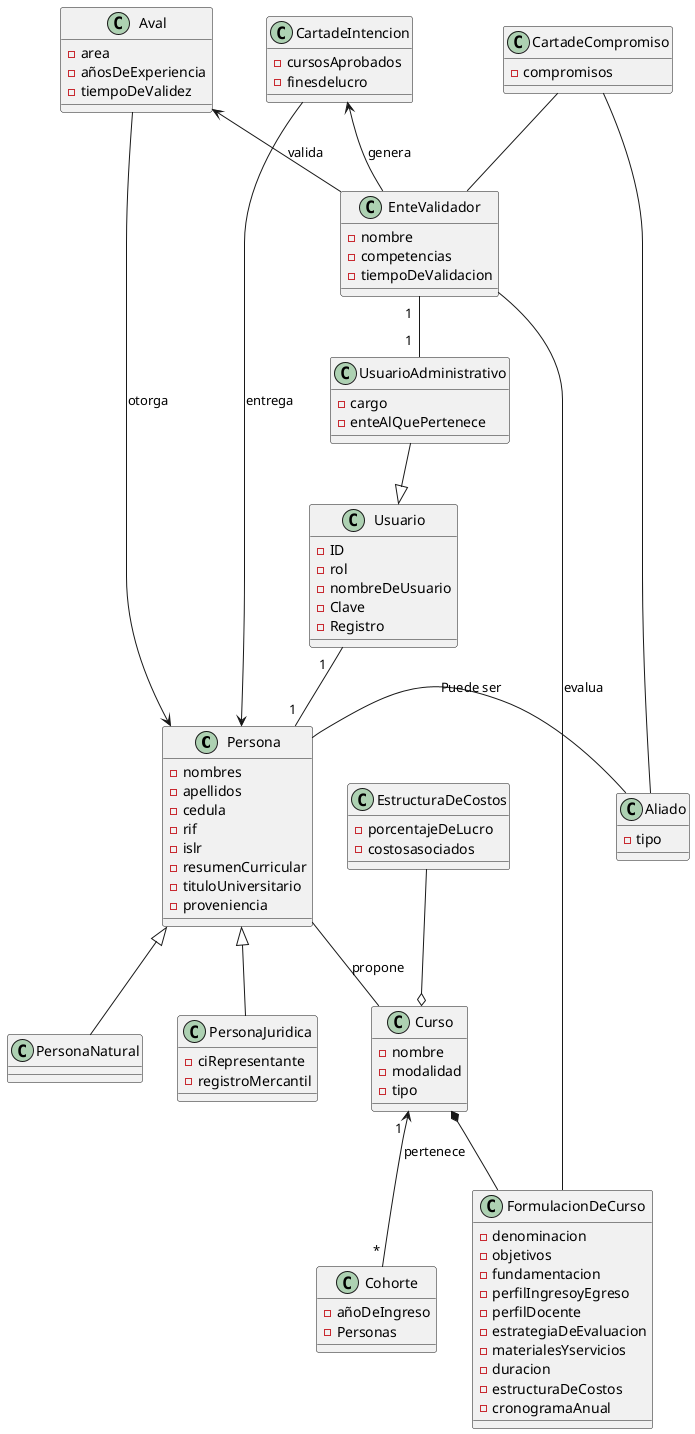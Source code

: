 @startuml Diagrama de Clases 

Class Persona{
- nombres
- apellidos
- cedula
- rif
- islr
- resumenCurricular
- tituloUniversitario
- proveniencia
}

Class PersonaJuridica{
- ciRepresentante
- registroMercantil
}


Persona <|-- PersonaJuridica
Persona <|-- PersonaNatural
Class Aliado{
- tipo
}
Aliado -l- Persona: Puede ser



Class Aval{
- area 
- añosDeExperiencia
- tiempoDeValidez
}

class Cohorte{
- añoDeIngreso
- Personas
}

Class EstructuraDeCostos{
- porcentajeDeLucro
- costosasociados
}

Class FormulacionDeCurso{
- denominacion
- objetivos
- fundamentacion
- perfilIngresoyEgreso
- perfilDocente
- estrategiaDeEvaluacion
- materialesYservicios
- duracion
- estructuraDeCostos
- cronogramaAnual
}


Class Curso{
- nombre
- modalidad
- tipo
}

Curso *-- FormulacionDeCurso
Persona -- Curso :  propone


Class Usuario{
    - ID
    - rol
    - nombreDeUsuario
    - Clave
    - Registro
}
Class UsuarioAdministrativo{
    -cargo
    -enteAlQuePertenece
}

UsuarioAdministrativo --|> Usuario

Usuario "  1   " -- " 1 " Persona


Class CartadeIntencion{
- cursosAprobados
- finesdelucro
}

Class CartadeCompromiso{
- compromisos
}

Class EnteValidador{
    - nombre
    - competencias
    - tiempoDeValidacion
}

EnteValidador "  1  "--"  1  " UsuarioAdministrativo
EnteValidador -- FormulacionDeCurso : evalua
Aval <-- EnteValidador : valida
Aval --> Persona : otorga
CartadeIntencion <-- EnteValidador : genera
CartadeIntencion --> Persona : entrega
Curso " 1 "<-- " * " Cohorte : pertenece
CartadeCompromiso -- EnteValidador
CartadeCompromiso -- Aliado
EstructuraDeCostos --o Curso 
@enduml
